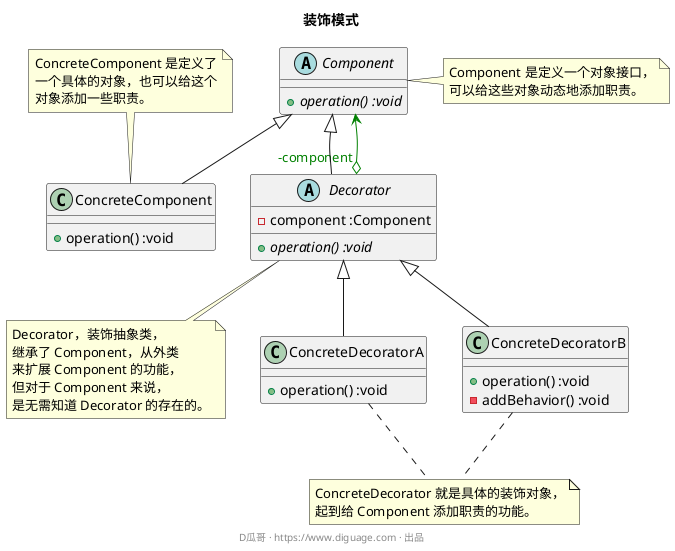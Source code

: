 @startuml
title "**装饰模式**"

abstract class Component {
  + {abstract} operation() :void
}
note right: Component 是定义一个对象接口，\n可以给这些对象动态地添加职责。

class ConcreteComponent {
  + operation() :void
}
note "ConcreteComponent 是定义了\n一个具体的对象，也可以给这个\n对象添加一些职责。" as ccn
ccn .. ConcreteComponent

abstract class Decorator {
  - component :Component
  + {abstract} operation() :void
}
note "Decorator，装饰抽象类，\n继承了 Component，从外类\n来扩展 Component 的功能，\n但对于 Component 来说，\n是无需知道 Decorator 的存在的。" as dn
Decorator .. dn

class ConcreteDecoratorA {
  + operation() :void
}

class ConcreteDecoratorB {
  + operation() :void
  - addBehavior() :void
}
note "ConcreteDecorator 就是具体的装饰对象，\n起到给 Component 添加职责的功能。" as cdn
'cdn .. ConcreteDecoratorA
'cdn .. ConcreteDecoratorB
ConcreteDecoratorA .. cdn
ConcreteDecoratorB .. cdn

Decorator "-component" o--> Component #green;text:green

Component <|-- ConcreteComponent
Component <|-- Decorator
Decorator <|-- ConcreteDecoratorA
Decorator <|-- ConcreteDecoratorB

footer D瓜哥 · https://www.diguage.com · 出品
@enduml
